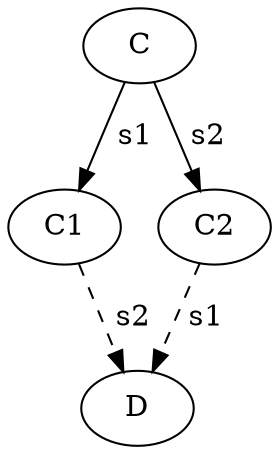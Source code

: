 digraph {
  C -> C1 [label=" s1"]
  C -> C2 [label=" s2"]
  C1 -> D [label=" s2",style=dashed]
  C2 -> D [label=" s1",style=dashed]
} 
